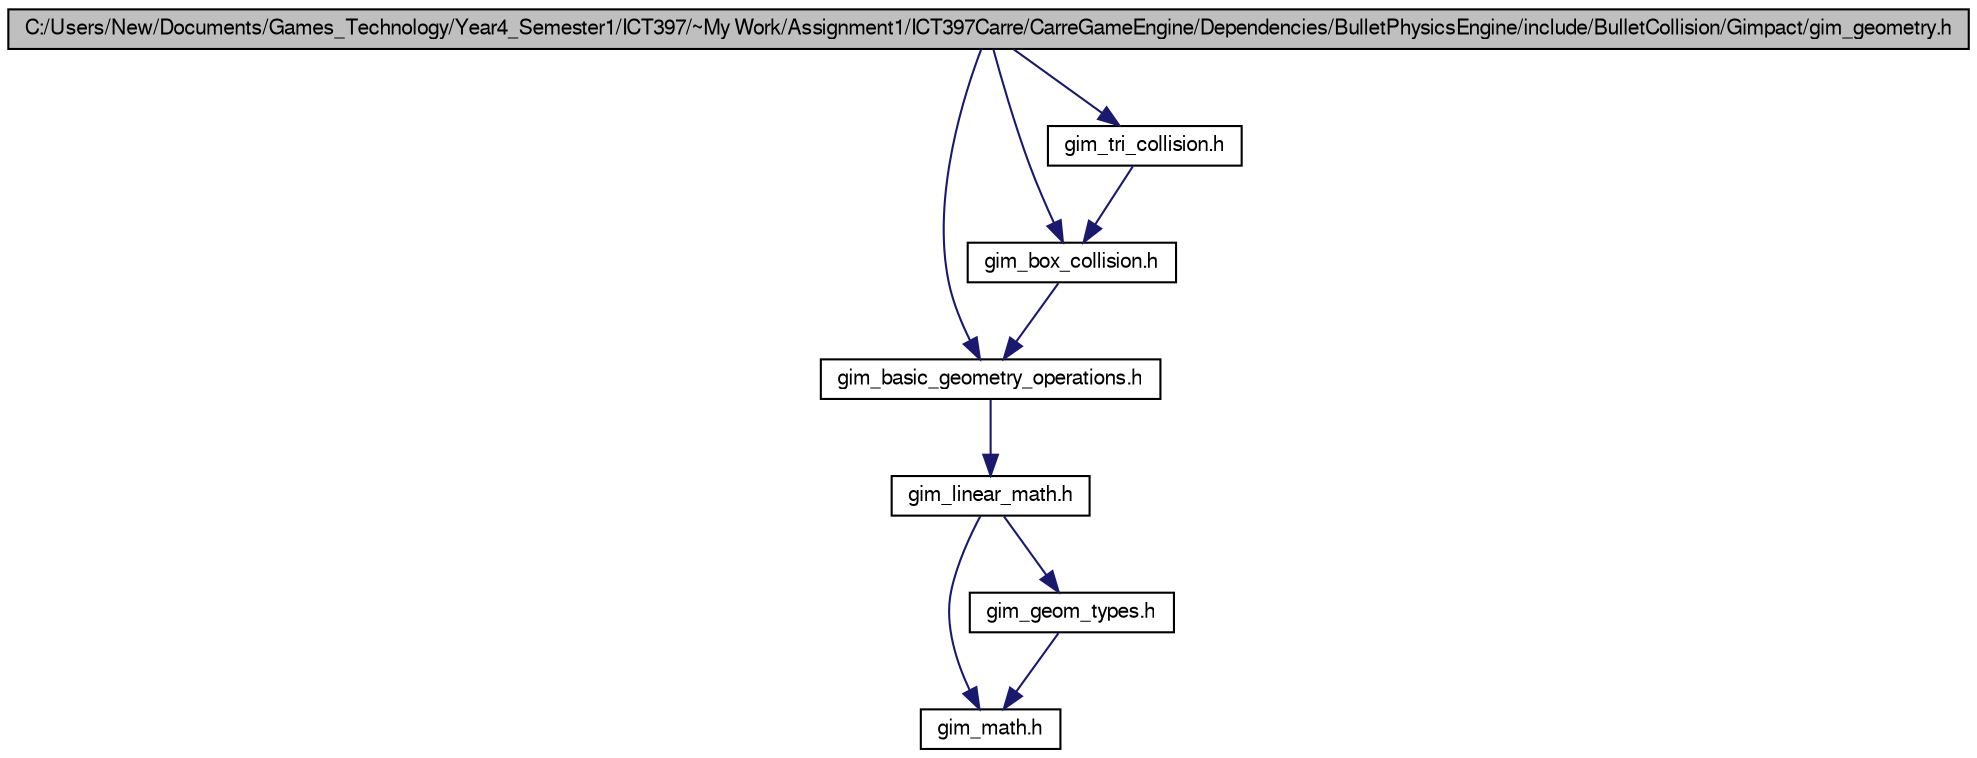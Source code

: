 digraph G
{
  bgcolor="transparent";
  edge [fontname="FreeSans",fontsize=10,labelfontname="FreeSans",labelfontsize=10];
  node [fontname="FreeSans",fontsize=10,shape=record];
  Node1 [label="C:/Users/New/Documents/Games_Technology/Year4_Semester1/ICT397/~My Work/Assignment1/ICT397Carre/CarreGameEngine/Dependencies/BulletPhysicsEngine/include/BulletCollision/Gimpact/gim_geometry.h",height=0.2,width=0.4,color="black", fillcolor="grey75", style="filled" fontcolor="black"];
  Node1 -> Node2 [color="midnightblue",fontsize=10,style="solid"];
  Node2 [label="gim_basic_geometry_operations.h",height=0.2,width=0.4,color="black",URL="$gim__basic__geometry__operations_8h.html"];
  Node2 -> Node3 [color="midnightblue",fontsize=10,style="solid"];
  Node3 [label="gim_linear_math.h",height=0.2,width=0.4,color="black",URL="$gim__linear__math_8h.html"];
  Node3 -> Node4 [color="midnightblue",fontsize=10,style="solid"];
  Node4 [label="gim_math.h",height=0.2,width=0.4,color="black",URL="$gim__math_8h.html"];
  Node3 -> Node5 [color="midnightblue",fontsize=10,style="solid"];
  Node5 [label="gim_geom_types.h",height=0.2,width=0.4,color="black",URL="$gim__geom__types_8h.html"];
  Node5 -> Node4 [color="midnightblue",fontsize=10,style="solid"];
  Node1 -> Node6 [color="midnightblue",fontsize=10,style="solid"];
  Node6 [label="gim_box_collision.h",height=0.2,width=0.4,color="black",URL="$gim__box__collision_8h.html"];
  Node6 -> Node2 [color="midnightblue",fontsize=10,style="solid"];
  Node1 -> Node7 [color="midnightblue",fontsize=10,style="solid"];
  Node7 [label="gim_tri_collision.h",height=0.2,width=0.4,color="black",URL="$gim__tri__collision_8h.html"];
  Node7 -> Node6 [color="midnightblue",fontsize=10,style="solid"];
}
